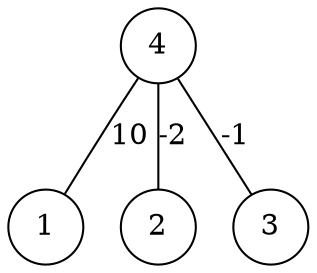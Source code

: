 graph { 
	 fontname="Helvetica,Arial,sans-serif" 
	 node [shape = circle]; 
	 4 -- 1 [label = "10"];
	 4 -- 2 [label = "-2"];
	 4 -- 3 [label = "-1"];
	 1;
	 2;
	 3;
	 4;
}

